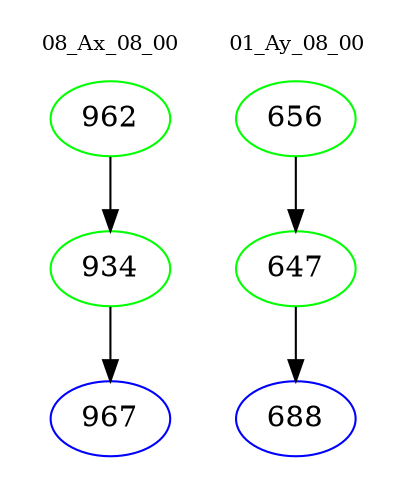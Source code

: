 digraph{
subgraph cluster_0 {
color = white
label = "08_Ax_08_00";
fontsize=10;
T0_962 [label="962", color="green"]
T0_962 -> T0_934 [color="black"]
T0_934 [label="934", color="green"]
T0_934 -> T0_967 [color="black"]
T0_967 [label="967", color="blue"]
}
subgraph cluster_1 {
color = white
label = "01_Ay_08_00";
fontsize=10;
T1_656 [label="656", color="green"]
T1_656 -> T1_647 [color="black"]
T1_647 [label="647", color="green"]
T1_647 -> T1_688 [color="black"]
T1_688 [label="688", color="blue"]
}
}
